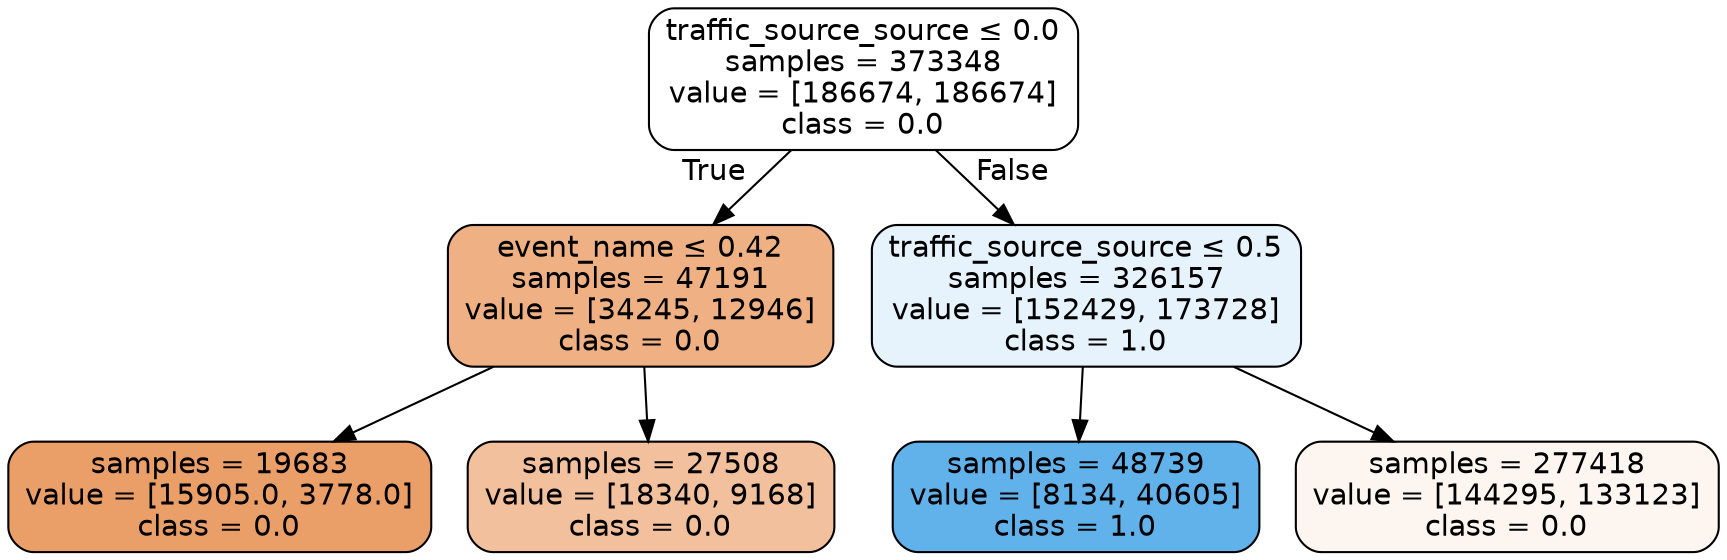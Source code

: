 digraph Tree {
node [shape=box, style="filled, rounded", color="black", fontname="helvetica"] ;
edge [fontname="helvetica"] ;
0 [label=<traffic_source_source &le; 0.0<br/>samples = 373348<br/>value = [186674, 186674]<br/>class = 0.0>, fillcolor="#ffffff"] ;
1 [label=<event_name &le; 0.42<br/>samples = 47191<br/>value = [34245, 12946]<br/>class = 0.0>, fillcolor="#efb184"] ;
0 -> 1 [labeldistance=2.5, labelangle=45, headlabel="True"] ;
2 [label=<samples = 19683<br/>value = [15905.0, 3778.0]<br/>class = 0.0>, fillcolor="#eb9f68"] ;
1 -> 2 ;
3 [label=<samples = 27508<br/>value = [18340, 9168]<br/>class = 0.0>, fillcolor="#f2c09c"] ;
1 -> 3 ;
4 [label=<traffic_source_source &le; 0.5<br/>samples = 326157<br/>value = [152429, 173728]<br/>class = 1.0>, fillcolor="#e7f3fc"] ;
0 -> 4 [labeldistance=2.5, labelangle=-45, headlabel="False"] ;
5 [label=<samples = 48739<br/>value = [8134, 40605]<br/>class = 1.0>, fillcolor="#61b1ea"] ;
4 -> 5 ;
6 [label=<samples = 277418<br/>value = [144295, 133123]<br/>class = 0.0>, fillcolor="#fdf5f0"] ;
4 -> 6 ;
}